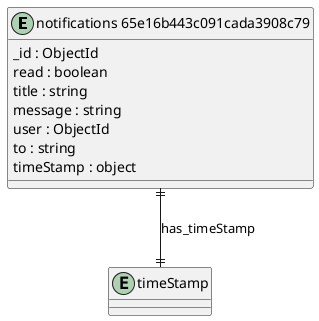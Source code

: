 @startuml notifications_65e16b443c091cada3908c79_Diagram

entity "notifications 65e16b443c091cada3908c79" as notifications_65e16b443c091cada3908c79 {
  _id : ObjectId
  read : boolean
  title : string
  message : string
  user : ObjectId
  to : string
  timeStamp : object
}

entity "timeStamp" as timeStamp {
}

' // Relationships
notifications_65e16b443c091cada3908c79 ||--|| timeStamp : has_timeStamp
@enduml